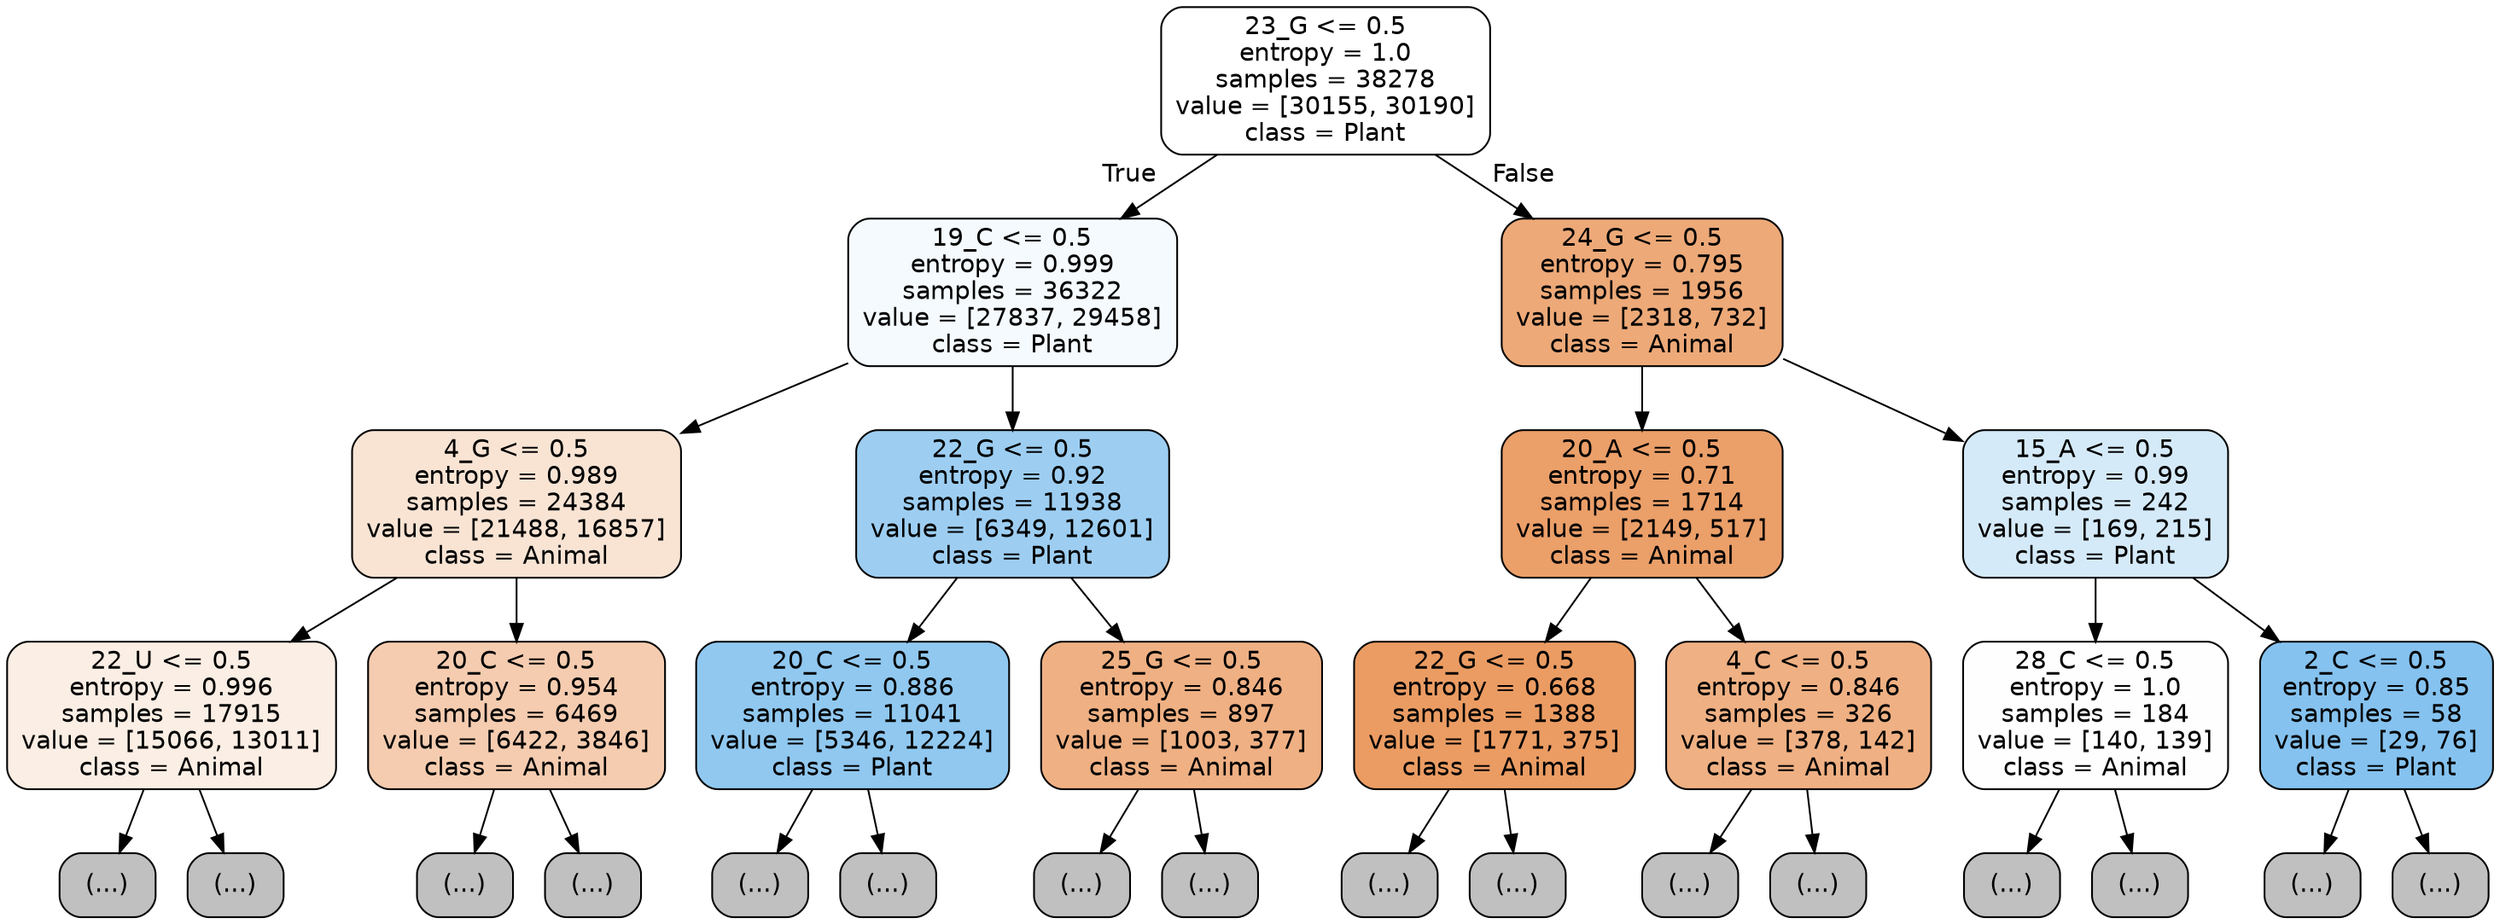 digraph Tree {
node [shape=box, style="filled, rounded", color="black", fontname="helvetica"] ;
edge [fontname="helvetica"] ;
0 [label="23_G <= 0.5\nentropy = 1.0\nsamples = 38278\nvalue = [30155, 30190]\nclass = Plant", fillcolor="#ffffff"] ;
1 [label="19_C <= 0.5\nentropy = 0.999\nsamples = 36322\nvalue = [27837, 29458]\nclass = Plant", fillcolor="#f4fafe"] ;
0 -> 1 [labeldistance=2.5, labelangle=45, headlabel="True"] ;
2 [label="4_G <= 0.5\nentropy = 0.989\nsamples = 24384\nvalue = [21488, 16857]\nclass = Animal", fillcolor="#f9e4d4"] ;
1 -> 2 ;
3 [label="22_U <= 0.5\nentropy = 0.996\nsamples = 17915\nvalue = [15066, 13011]\nclass = Animal", fillcolor="#fbeee4"] ;
2 -> 3 ;
4 [label="(...)", fillcolor="#C0C0C0"] ;
3 -> 4 ;
7363 [label="(...)", fillcolor="#C0C0C0"] ;
3 -> 7363 ;
8300 [label="20_C <= 0.5\nentropy = 0.954\nsamples = 6469\nvalue = [6422, 3846]\nclass = Animal", fillcolor="#f5ccb0"] ;
2 -> 8300 ;
8301 [label="(...)", fillcolor="#C0C0C0"] ;
8300 -> 8301 ;
11196 [label="(...)", fillcolor="#C0C0C0"] ;
8300 -> 11196 ;
11969 [label="22_G <= 0.5\nentropy = 0.92\nsamples = 11938\nvalue = [6349, 12601]\nclass = Plant", fillcolor="#9dcef2"] ;
1 -> 11969 ;
11970 [label="20_C <= 0.5\nentropy = 0.886\nsamples = 11041\nvalue = [5346, 12224]\nclass = Plant", fillcolor="#90c8f0"] ;
11969 -> 11970 ;
11971 [label="(...)", fillcolor="#C0C0C0"] ;
11970 -> 11971 ;
14674 [label="(...)", fillcolor="#C0C0C0"] ;
11970 -> 14674 ;
15495 [label="25_G <= 0.5\nentropy = 0.846\nsamples = 897\nvalue = [1003, 377]\nclass = Animal", fillcolor="#efb083"] ;
11969 -> 15495 ;
15496 [label="(...)", fillcolor="#C0C0C0"] ;
15495 -> 15496 ;
15963 [label="(...)", fillcolor="#C0C0C0"] ;
15495 -> 15963 ;
15974 [label="24_G <= 0.5\nentropy = 0.795\nsamples = 1956\nvalue = [2318, 732]\nclass = Animal", fillcolor="#eda978"] ;
0 -> 15974 [labeldistance=2.5, labelangle=-45, headlabel="False"] ;
15975 [label="20_A <= 0.5\nentropy = 0.71\nsamples = 1714\nvalue = [2149, 517]\nclass = Animal", fillcolor="#eb9f69"] ;
15974 -> 15975 ;
15976 [label="22_G <= 0.5\nentropy = 0.668\nsamples = 1388\nvalue = [1771, 375]\nclass = Animal", fillcolor="#eb9c63"] ;
15975 -> 15976 ;
15977 [label="(...)", fillcolor="#C0C0C0"] ;
15976 -> 15977 ;
16292 [label="(...)", fillcolor="#C0C0C0"] ;
15976 -> 16292 ;
16459 [label="4_C <= 0.5\nentropy = 0.846\nsamples = 326\nvalue = [378, 142]\nclass = Animal", fillcolor="#efb083"] ;
15975 -> 16459 ;
16460 [label="(...)", fillcolor="#C0C0C0"] ;
16459 -> 16460 ;
16549 [label="(...)", fillcolor="#C0C0C0"] ;
16459 -> 16549 ;
16604 [label="15_A <= 0.5\nentropy = 0.99\nsamples = 242\nvalue = [169, 215]\nclass = Plant", fillcolor="#d5eaf9"] ;
15974 -> 16604 ;
16605 [label="28_C <= 0.5\nentropy = 1.0\nsamples = 184\nvalue = [140, 139]\nclass = Animal", fillcolor="#fffefe"] ;
16604 -> 16605 ;
16606 [label="(...)", fillcolor="#C0C0C0"] ;
16605 -> 16606 ;
16721 [label="(...)", fillcolor="#C0C0C0"] ;
16605 -> 16721 ;
16722 [label="2_C <= 0.5\nentropy = 0.85\nsamples = 58\nvalue = [29, 76]\nclass = Plant", fillcolor="#85c2ef"] ;
16604 -> 16722 ;
16723 [label="(...)", fillcolor="#C0C0C0"] ;
16722 -> 16723 ;
16746 [label="(...)", fillcolor="#C0C0C0"] ;
16722 -> 16746 ;
}
